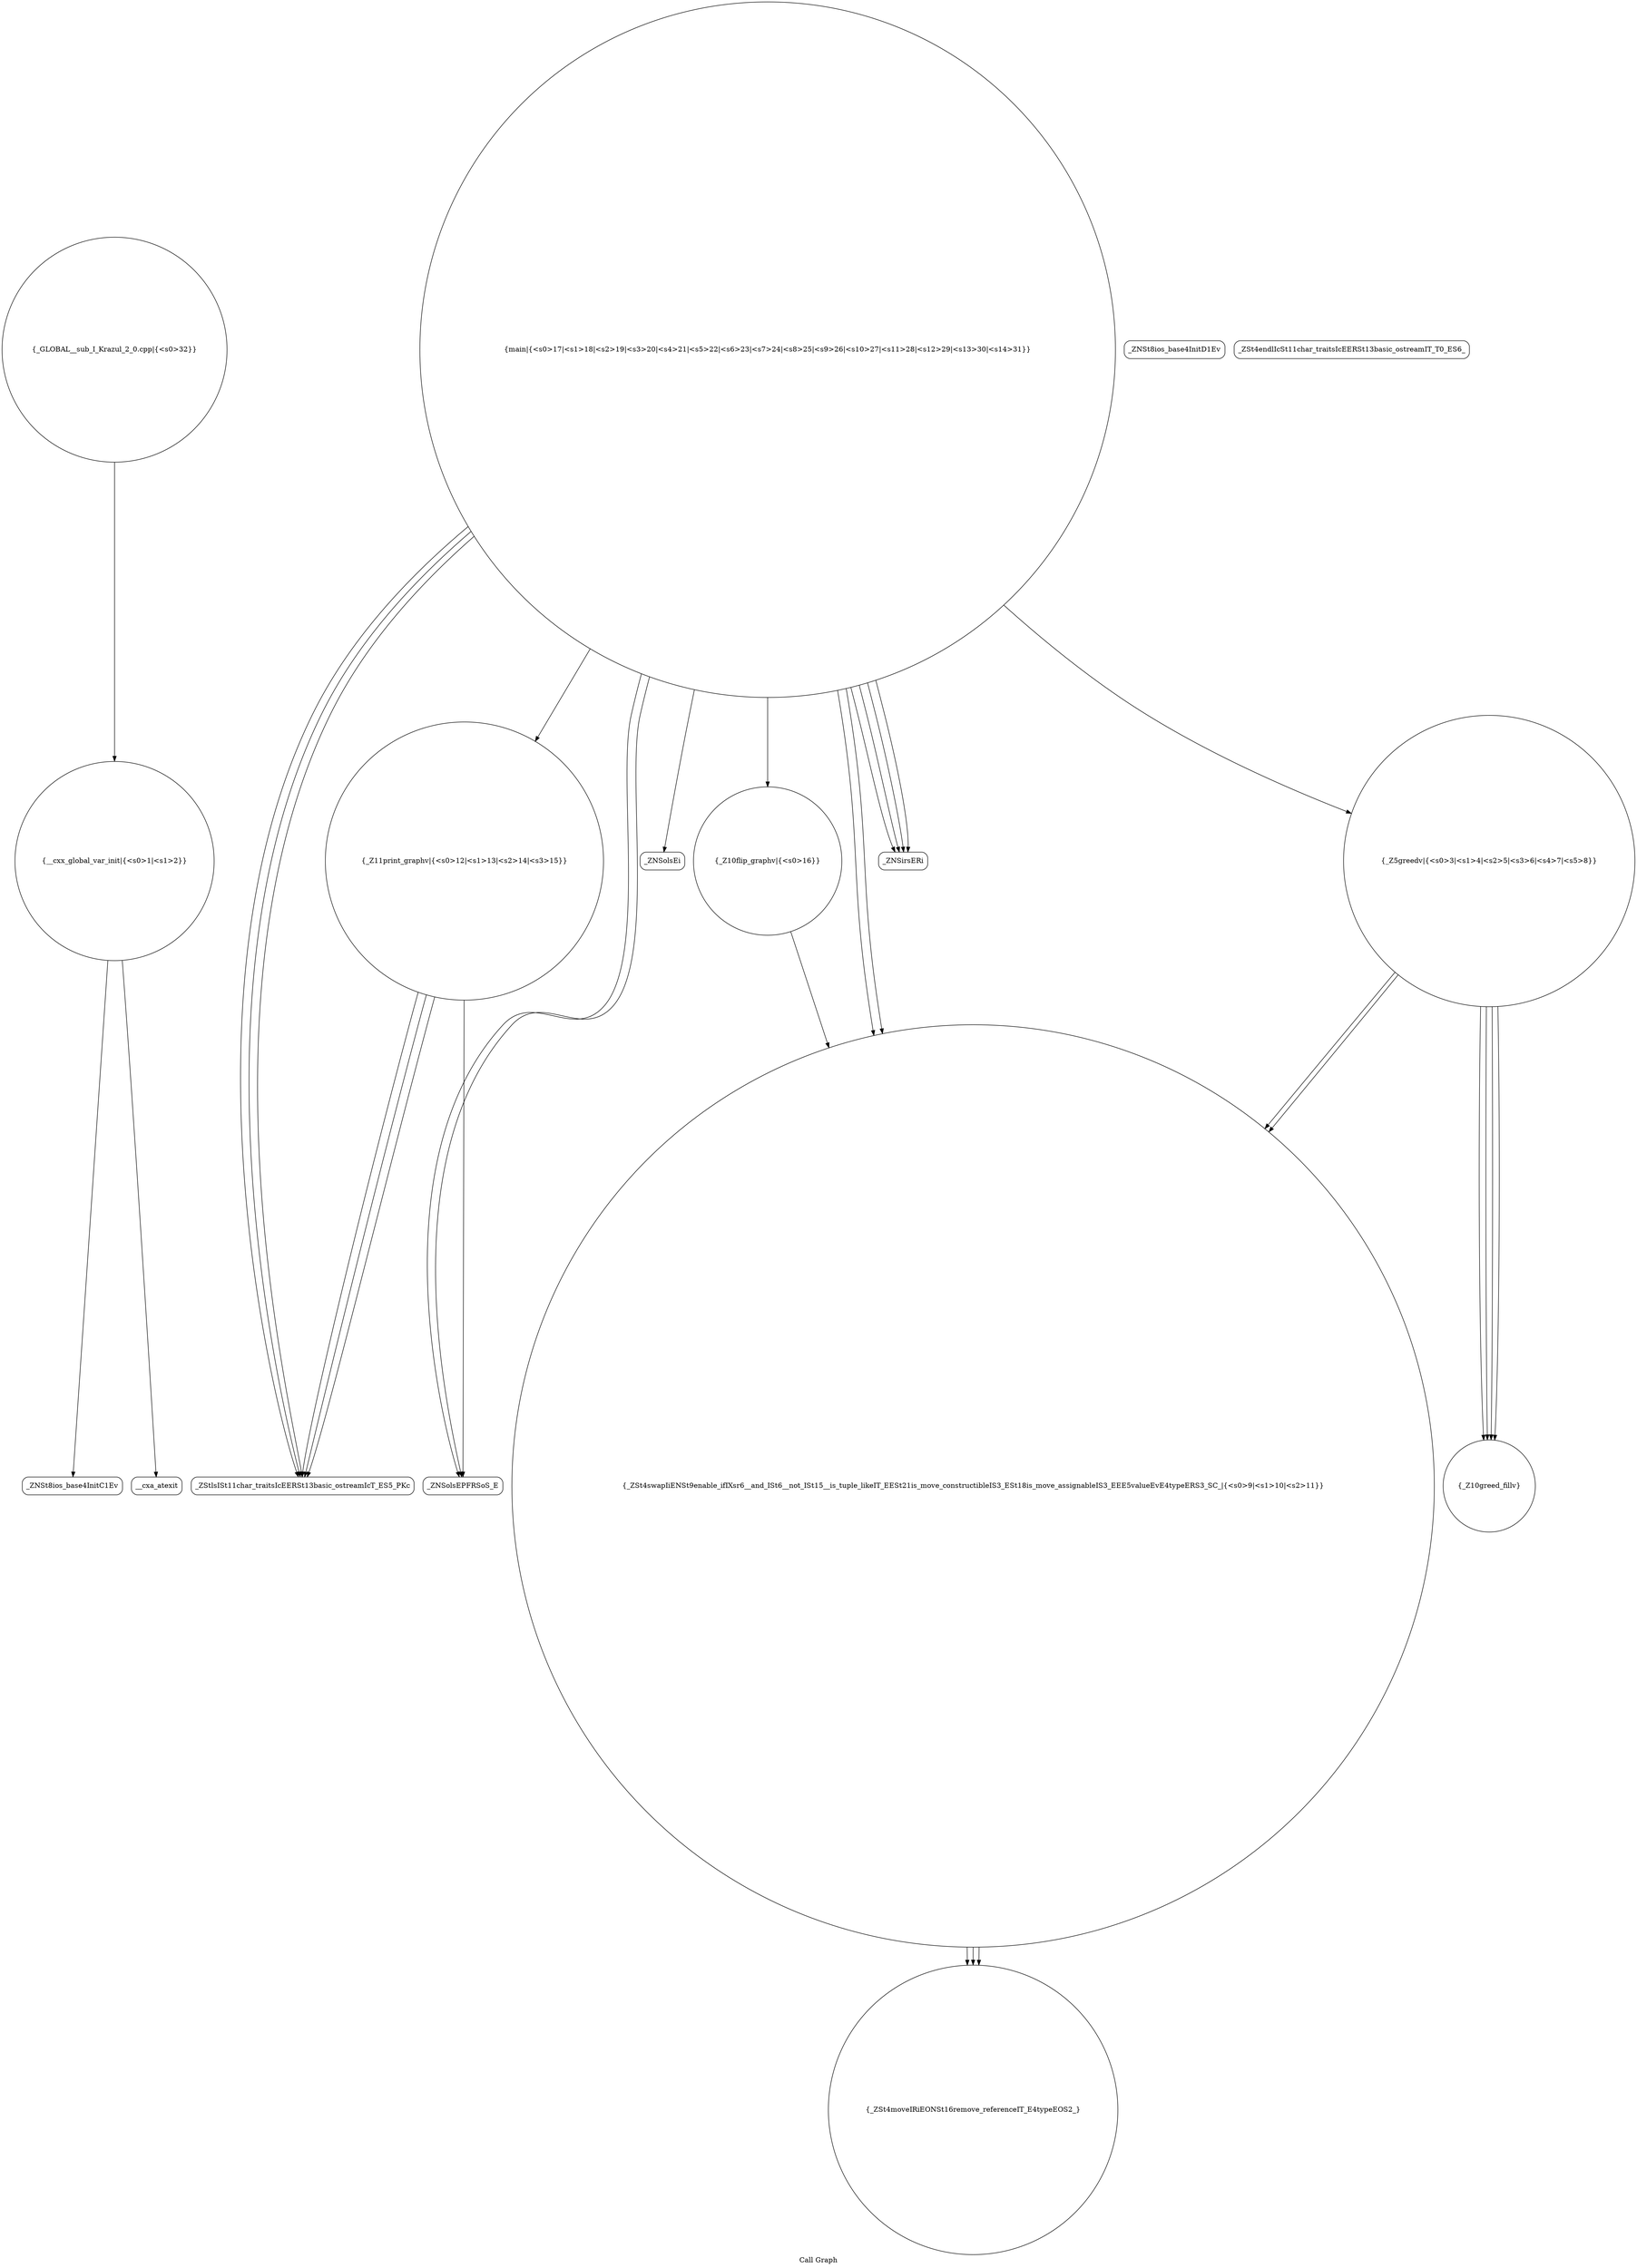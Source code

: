 digraph "Call Graph" {
	label="Call Graph";

	Node0x55e9f4986fe0 [shape=record,shape=circle,label="{__cxx_global_var_init|{<s0>1|<s1>2}}"];
	Node0x55e9f4986fe0:s0 -> Node0x55e9f4a038c0[color=black];
	Node0x55e9f4986fe0:s1 -> Node0x55e9f4a039c0[color=black];
	Node0x55e9f4a03bc0 [shape=record,shape=circle,label="{_Z11print_graphv|{<s0>12|<s1>13|<s2>14|<s3>15}}"];
	Node0x55e9f4a03bc0:s0 -> Node0x55e9f4a03c40[color=black];
	Node0x55e9f4a03bc0:s1 -> Node0x55e9f4a03c40[color=black];
	Node0x55e9f4a03bc0:s2 -> Node0x55e9f4a03c40[color=black];
	Node0x55e9f4a03bc0:s3 -> Node0x55e9f4a03cc0[color=black];
	Node0x55e9f4a03f40 [shape=record,shape=Mrecord,label="{_ZNSolsEi}"];
	Node0x55e9f4a03940 [shape=record,shape=Mrecord,label="{_ZNSt8ios_base4InitD1Ev}"];
	Node0x55e9f4a03cc0 [shape=record,shape=Mrecord,label="{_ZNSolsEPFRSoS_E}"];
	Node0x55e9f4a04040 [shape=record,shape=circle,label="{_GLOBAL__sub_I_Krazul_2_0.cpp|{<s0>32}}"];
	Node0x55e9f4a04040:s0 -> Node0x55e9f4986fe0[color=black];
	Node0x55e9f4a03a40 [shape=record,shape=circle,label="{_Z10greed_fillv}"];
	Node0x55e9f4a03dc0 [shape=record,shape=circle,label="{_Z10flip_graphv|{<s0>16}}"];
	Node0x55e9f4a03dc0:s0 -> Node0x55e9f4a03b40[color=black];
	Node0x55e9f4a03b40 [shape=record,shape=circle,label="{_ZSt4swapIiENSt9enable_ifIXsr6__and_ISt6__not_ISt15__is_tuple_likeIT_EESt21is_move_constructibleIS3_ESt18is_move_assignableIS3_EEE5valueEvE4typeERS3_SC_|{<s0>9|<s1>10|<s2>11}}"];
	Node0x55e9f4a03b40:s0 -> Node0x55e9f4a03fc0[color=black];
	Node0x55e9f4a03b40:s1 -> Node0x55e9f4a03fc0[color=black];
	Node0x55e9f4a03b40:s2 -> Node0x55e9f4a03fc0[color=black];
	Node0x55e9f4a03ec0 [shape=record,shape=Mrecord,label="{_ZNSirsERi}"];
	Node0x55e9f4a038c0 [shape=record,shape=Mrecord,label="{_ZNSt8ios_base4InitC1Ev}"];
	Node0x55e9f4a03c40 [shape=record,shape=Mrecord,label="{_ZStlsISt11char_traitsIcEERSt13basic_ostreamIcT_ES5_PKc}"];
	Node0x55e9f4a03fc0 [shape=record,shape=circle,label="{_ZSt4moveIRiEONSt16remove_referenceIT_E4typeEOS2_}"];
	Node0x55e9f4a039c0 [shape=record,shape=Mrecord,label="{__cxa_atexit}"];
	Node0x55e9f4a03d40 [shape=record,shape=Mrecord,label="{_ZSt4endlIcSt11char_traitsIcEERSt13basic_ostreamIT_T0_ES6_}"];
	Node0x55e9f4a03ac0 [shape=record,shape=circle,label="{_Z5greedv|{<s0>3|<s1>4|<s2>5|<s3>6|<s4>7|<s5>8}}"];
	Node0x55e9f4a03ac0:s0 -> Node0x55e9f4a03a40[color=black];
	Node0x55e9f4a03ac0:s1 -> Node0x55e9f4a03a40[color=black];
	Node0x55e9f4a03ac0:s2 -> Node0x55e9f4a03a40[color=black];
	Node0x55e9f4a03ac0:s3 -> Node0x55e9f4a03b40[color=black];
	Node0x55e9f4a03ac0:s4 -> Node0x55e9f4a03a40[color=black];
	Node0x55e9f4a03ac0:s5 -> Node0x55e9f4a03b40[color=black];
	Node0x55e9f4a03e40 [shape=record,shape=circle,label="{main|{<s0>17|<s1>18|<s2>19|<s3>20|<s4>21|<s5>22|<s6>23|<s7>24|<s8>25|<s9>26|<s10>27|<s11>28|<s12>29|<s13>30|<s14>31}}"];
	Node0x55e9f4a03e40:s0 -> Node0x55e9f4a03ec0[color=black];
	Node0x55e9f4a03e40:s1 -> Node0x55e9f4a03ec0[color=black];
	Node0x55e9f4a03e40:s2 -> Node0x55e9f4a03ec0[color=black];
	Node0x55e9f4a03e40:s3 -> Node0x55e9f4a03ec0[color=black];
	Node0x55e9f4a03e40:s4 -> Node0x55e9f4a03b40[color=black];
	Node0x55e9f4a03e40:s5 -> Node0x55e9f4a03c40[color=black];
	Node0x55e9f4a03e40:s6 -> Node0x55e9f4a03f40[color=black];
	Node0x55e9f4a03e40:s7 -> Node0x55e9f4a03c40[color=black];
	Node0x55e9f4a03e40:s8 -> Node0x55e9f4a03cc0[color=black];
	Node0x55e9f4a03e40:s9 -> Node0x55e9f4a03ac0[color=black];
	Node0x55e9f4a03e40:s10 -> Node0x55e9f4a03c40[color=black];
	Node0x55e9f4a03e40:s11 -> Node0x55e9f4a03cc0[color=black];
	Node0x55e9f4a03e40:s12 -> Node0x55e9f4a03dc0[color=black];
	Node0x55e9f4a03e40:s13 -> Node0x55e9f4a03b40[color=black];
	Node0x55e9f4a03e40:s14 -> Node0x55e9f4a03bc0[color=black];
}
